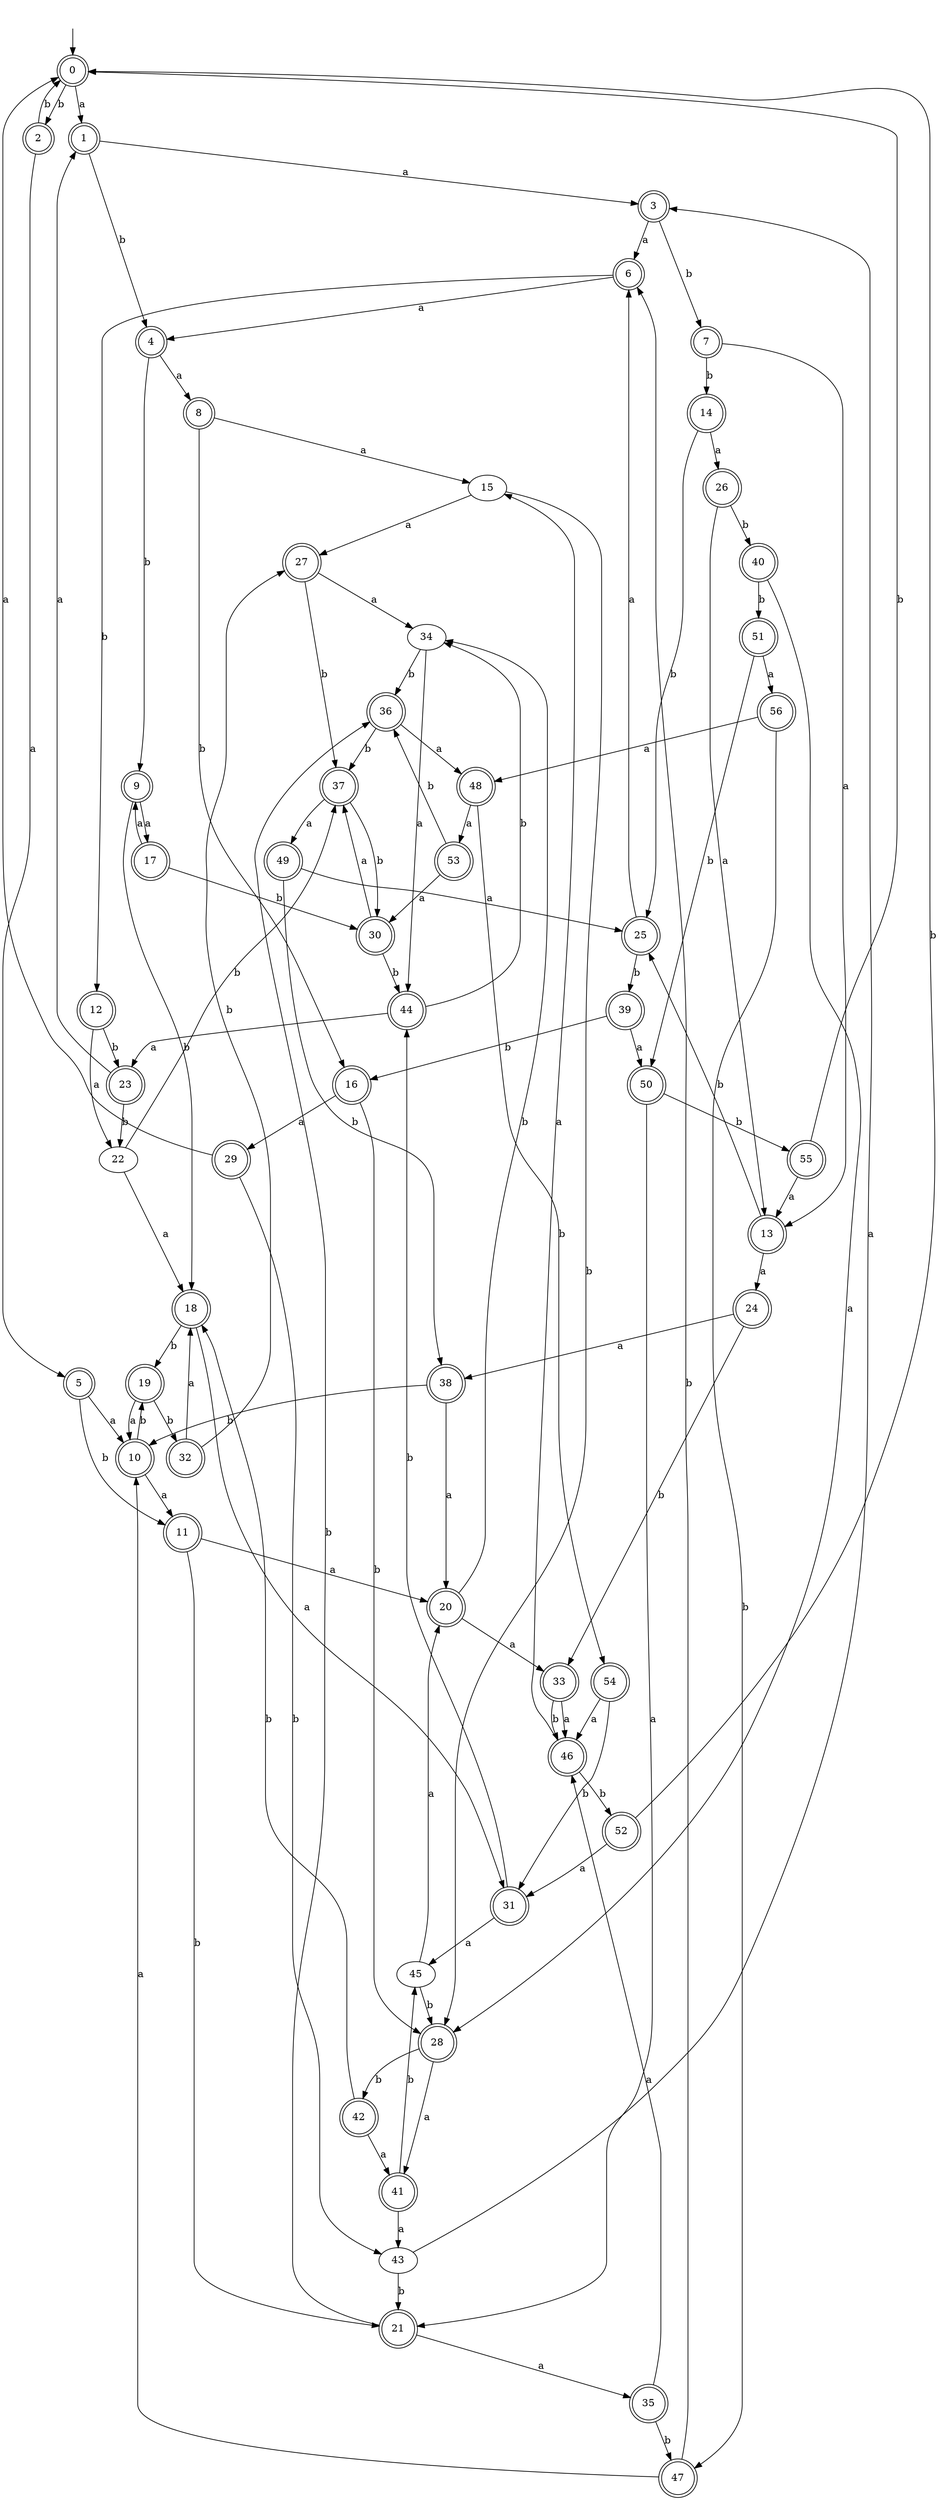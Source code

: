 digraph RandomDFA {
  __start0 [label="", shape=none];
  __start0 -> 0 [label=""];
  0 [shape=circle] [shape=doublecircle]
  0 -> 1 [label="a"]
  0 -> 2 [label="b"]
  1 [shape=doublecircle]
  1 -> 3 [label="a"]
  1 -> 4 [label="b"]
  2 [shape=doublecircle]
  2 -> 5 [label="a"]
  2 -> 0 [label="b"]
  3 [shape=doublecircle]
  3 -> 6 [label="a"]
  3 -> 7 [label="b"]
  4 [shape=doublecircle]
  4 -> 8 [label="a"]
  4 -> 9 [label="b"]
  5 [shape=doublecircle]
  5 -> 10 [label="a"]
  5 -> 11 [label="b"]
  6 [shape=doublecircle]
  6 -> 4 [label="a"]
  6 -> 12 [label="b"]
  7 [shape=doublecircle]
  7 -> 13 [label="a"]
  7 -> 14 [label="b"]
  8 [shape=doublecircle]
  8 -> 15 [label="a"]
  8 -> 16 [label="b"]
  9 [shape=doublecircle]
  9 -> 17 [label="a"]
  9 -> 18 [label="b"]
  10 [shape=doublecircle]
  10 -> 11 [label="a"]
  10 -> 19 [label="b"]
  11 [shape=doublecircle]
  11 -> 20 [label="a"]
  11 -> 21 [label="b"]
  12 [shape=doublecircle]
  12 -> 22 [label="a"]
  12 -> 23 [label="b"]
  13 [shape=doublecircle]
  13 -> 24 [label="a"]
  13 -> 25 [label="b"]
  14 [shape=doublecircle]
  14 -> 26 [label="a"]
  14 -> 25 [label="b"]
  15
  15 -> 27 [label="a"]
  15 -> 28 [label="b"]
  16 [shape=doublecircle]
  16 -> 29 [label="a"]
  16 -> 28 [label="b"]
  17 [shape=doublecircle]
  17 -> 9 [label="a"]
  17 -> 30 [label="b"]
  18 [shape=doublecircle]
  18 -> 31 [label="a"]
  18 -> 19 [label="b"]
  19 [shape=doublecircle]
  19 -> 10 [label="a"]
  19 -> 32 [label="b"]
  20 [shape=doublecircle]
  20 -> 33 [label="a"]
  20 -> 34 [label="b"]
  21 [shape=doublecircle]
  21 -> 35 [label="a"]
  21 -> 36 [label="b"]
  22
  22 -> 18 [label="a"]
  22 -> 37 [label="b"]
  23 [shape=doublecircle]
  23 -> 1 [label="a"]
  23 -> 22 [label="b"]
  24 [shape=doublecircle]
  24 -> 38 [label="a"]
  24 -> 33 [label="b"]
  25 [shape=doublecircle]
  25 -> 6 [label="a"]
  25 -> 39 [label="b"]
  26 [shape=doublecircle]
  26 -> 13 [label="a"]
  26 -> 40 [label="b"]
  27 [shape=doublecircle]
  27 -> 34 [label="a"]
  27 -> 37 [label="b"]
  28 [shape=doublecircle]
  28 -> 41 [label="a"]
  28 -> 42 [label="b"]
  29 [shape=doublecircle]
  29 -> 0 [label="a"]
  29 -> 43 [label="b"]
  30 [shape=doublecircle]
  30 -> 37 [label="a"]
  30 -> 44 [label="b"]
  31 [shape=doublecircle]
  31 -> 45 [label="a"]
  31 -> 44 [label="b"]
  32 [shape=doublecircle]
  32 -> 18 [label="a"]
  32 -> 27 [label="b"]
  33 [shape=doublecircle]
  33 -> 46 [label="a"]
  33 -> 46 [label="b"]
  34
  34 -> 44 [label="a"]
  34 -> 36 [label="b"]
  35 [shape=doublecircle]
  35 -> 46 [label="a"]
  35 -> 47 [label="b"]
  36 [shape=doublecircle]
  36 -> 48 [label="a"]
  36 -> 37 [label="b"]
  37 [shape=doublecircle]
  37 -> 49 [label="a"]
  37 -> 30 [label="b"]
  38 [shape=doublecircle]
  38 -> 20 [label="a"]
  38 -> 10 [label="b"]
  39 [shape=doublecircle]
  39 -> 50 [label="a"]
  39 -> 16 [label="b"]
  40 [shape=doublecircle]
  40 -> 28 [label="a"]
  40 -> 51 [label="b"]
  41 [shape=doublecircle]
  41 -> 43 [label="a"]
  41 -> 45 [label="b"]
  42 [shape=doublecircle]
  42 -> 41 [label="a"]
  42 -> 18 [label="b"]
  43
  43 -> 3 [label="a"]
  43 -> 21 [label="b"]
  44 [shape=doublecircle]
  44 -> 23 [label="a"]
  44 -> 34 [label="b"]
  45
  45 -> 20 [label="a"]
  45 -> 28 [label="b"]
  46 [shape=doublecircle]
  46 -> 15 [label="a"]
  46 -> 52 [label="b"]
  47 [shape=doublecircle]
  47 -> 10 [label="a"]
  47 -> 6 [label="b"]
  48 [shape=doublecircle]
  48 -> 53 [label="a"]
  48 -> 54 [label="b"]
  49 [shape=doublecircle]
  49 -> 25 [label="a"]
  49 -> 38 [label="b"]
  50 [shape=doublecircle]
  50 -> 21 [label="a"]
  50 -> 55 [label="b"]
  51 [shape=doublecircle]
  51 -> 56 [label="a"]
  51 -> 50 [label="b"]
  52 [shape=doublecircle]
  52 -> 31 [label="a"]
  52 -> 0 [label="b"]
  53 [shape=doublecircle]
  53 -> 30 [label="a"]
  53 -> 36 [label="b"]
  54 [shape=doublecircle]
  54 -> 46 [label="a"]
  54 -> 31 [label="b"]
  55 [shape=doublecircle]
  55 -> 13 [label="a"]
  55 -> 0 [label="b"]
  56 [shape=doublecircle]
  56 -> 48 [label="a"]
  56 -> 47 [label="b"]
}

